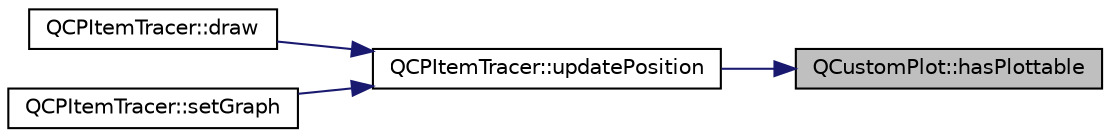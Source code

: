 digraph "QCustomPlot::hasPlottable"
{
 // LATEX_PDF_SIZE
  edge [fontname="Helvetica",fontsize="10",labelfontname="Helvetica",labelfontsize="10"];
  node [fontname="Helvetica",fontsize="10",shape=record];
  rankdir="RL";
  Node1 [label="QCustomPlot::hasPlottable",height=0.2,width=0.4,color="black", fillcolor="grey75", style="filled", fontcolor="black",tooltip=" "];
  Node1 -> Node2 [dir="back",color="midnightblue",fontsize="10",style="solid",fontname="Helvetica"];
  Node2 [label="QCPItemTracer::updatePosition",height=0.2,width=0.4,color="black", fillcolor="white", style="filled",URL="$classQCPItemTracer.html#a5b90296109e36384aedbc8908a670413",tooltip=" "];
  Node2 -> Node3 [dir="back",color="midnightblue",fontsize="10",style="solid",fontname="Helvetica"];
  Node3 [label="QCPItemTracer::draw",height=0.2,width=0.4,color="black", fillcolor="white", style="filled",URL="$classQCPItemTracer.html#a11f187ffea436434f3b5cfc387811967",tooltip=" "];
  Node2 -> Node4 [dir="back",color="midnightblue",fontsize="10",style="solid",fontname="Helvetica"];
  Node4 [label="QCPItemTracer::setGraph",height=0.2,width=0.4,color="black", fillcolor="white", style="filled",URL="$classQCPItemTracer.html#af5886f4ded8dd68cb4f3388f390790c0",tooltip=" "];
}

